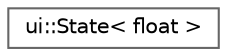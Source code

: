 digraph "Graphical Class Hierarchy"
{
 // LATEX_PDF_SIZE
  bgcolor="transparent";
  edge [fontname=Helvetica,fontsize=10,labelfontname=Helvetica,labelfontsize=10];
  node [fontname=Helvetica,fontsize=10,shape=box,height=0.2,width=0.4];
  rankdir="LR";
  Node0 [label="ui::State\< float \>",height=0.2,width=0.4,color="grey40", fillcolor="white", style="filled",URL="$df/d19/structui_1_1_state.html",tooltip=" "];
}
